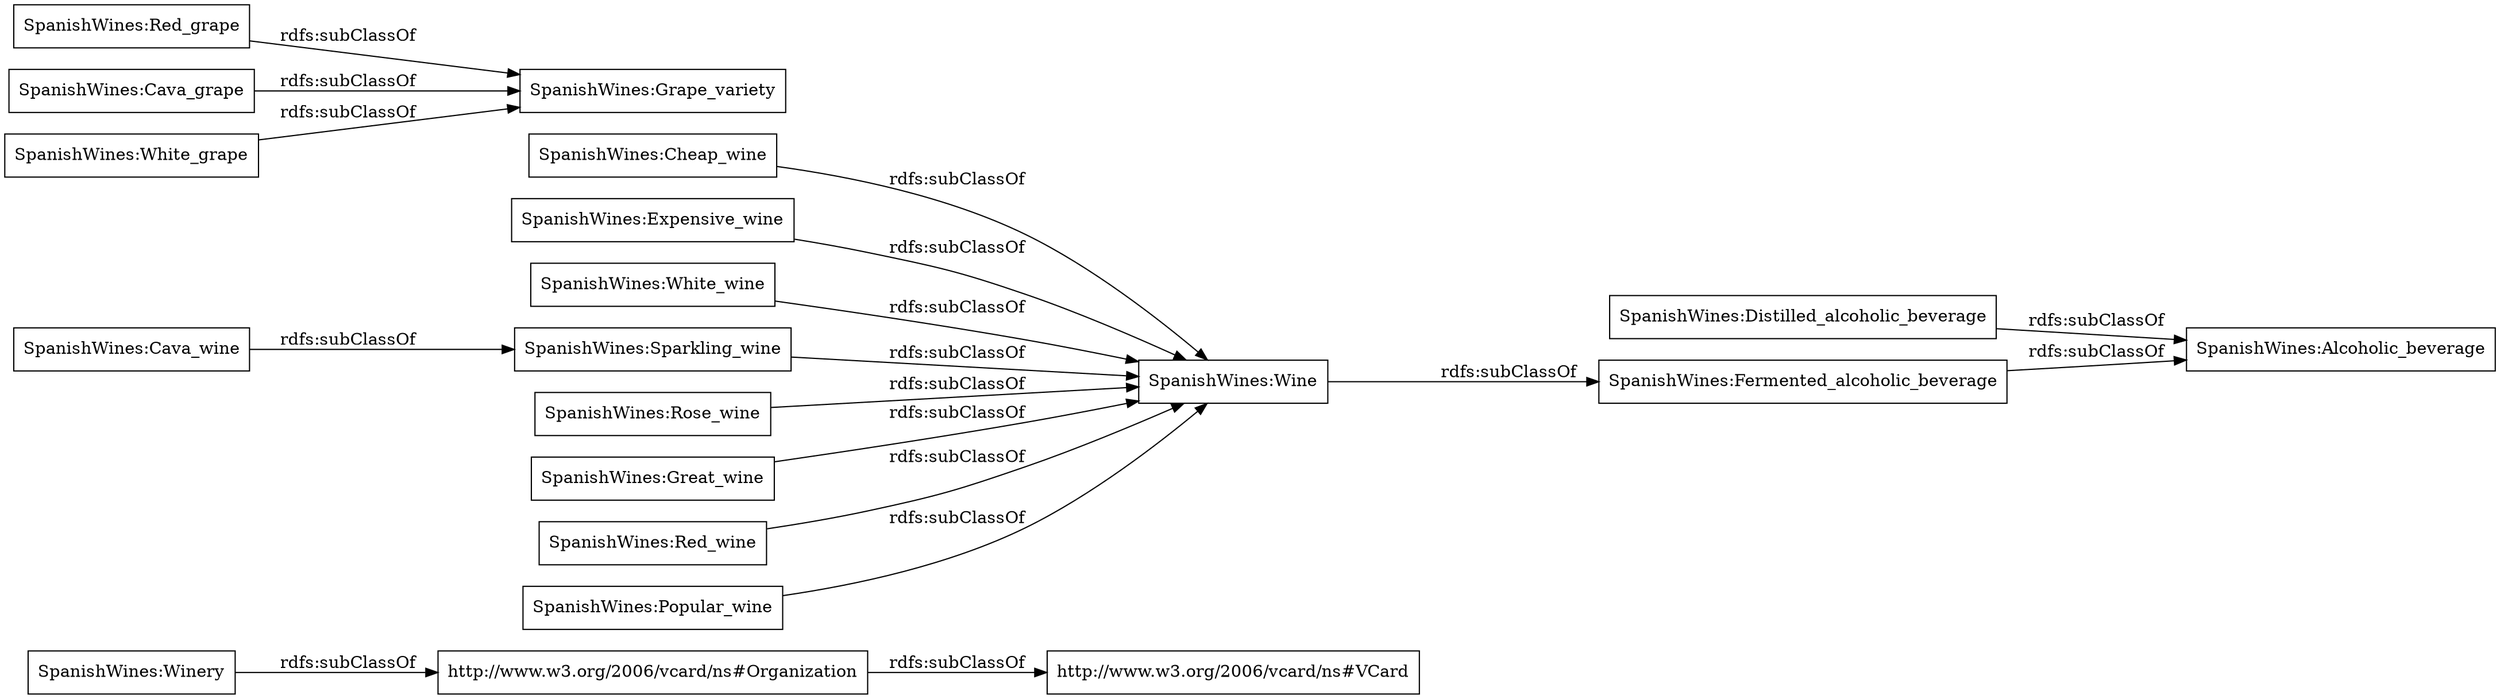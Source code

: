 digraph ar2dtool_diagram { 
rankdir=LR;
size="1000"
node [shape = rectangle, color="black"]; "http://www.w3.org/2006/vcard/ns#VCard" "SpanishWines:Winery" "SpanishWines:Distilled_alcoholic_beverage" "SpanishWines:Fermented_alcoholic_beverage" "SpanishWines:Red_grape" "SpanishWines:Cheap_wine" "SpanishWines:Expensive_wine" "SpanishWines:Cava_grape" "SpanishWines:Alcoholic_beverage" "SpanishWines:White_wine" "SpanishWines:Sparkling_wine" "SpanishWines:Rose_wine" "SpanishWines:White_grape" "SpanishWines:Grape_variety" "SpanishWines:Great_wine" "SpanishWines:Wine" "http://www.w3.org/2006/vcard/ns#Organization" "SpanishWines:Cava_wine" "SpanishWines:Red_wine" "SpanishWines:Popular_wine" ; /*classes style*/
	"SpanishWines:Popular_wine" -> "SpanishWines:Wine" [ label = "rdfs:subClassOf" ];
	"SpanishWines:Sparkling_wine" -> "SpanishWines:Wine" [ label = "rdfs:subClassOf" ];
	"SpanishWines:White_grape" -> "SpanishWines:Grape_variety" [ label = "rdfs:subClassOf" ];
	"SpanishWines:Rose_wine" -> "SpanishWines:Wine" [ label = "rdfs:subClassOf" ];
	"SpanishWines:Red_wine" -> "SpanishWines:Wine" [ label = "rdfs:subClassOf" ];
	"http://www.w3.org/2006/vcard/ns#Organization" -> "http://www.w3.org/2006/vcard/ns#VCard" [ label = "rdfs:subClassOf" ];
	"SpanishWines:Wine" -> "SpanishWines:Fermented_alcoholic_beverage" [ label = "rdfs:subClassOf" ];
	"SpanishWines:Great_wine" -> "SpanishWines:Wine" [ label = "rdfs:subClassOf" ];
	"SpanishWines:Fermented_alcoholic_beverage" -> "SpanishWines:Alcoholic_beverage" [ label = "rdfs:subClassOf" ];
	"SpanishWines:Red_grape" -> "SpanishWines:Grape_variety" [ label = "rdfs:subClassOf" ];
	"SpanishWines:Cheap_wine" -> "SpanishWines:Wine" [ label = "rdfs:subClassOf" ];
	"SpanishWines:Distilled_alcoholic_beverage" -> "SpanishWines:Alcoholic_beverage" [ label = "rdfs:subClassOf" ];
	"SpanishWines:Winery" -> "http://www.w3.org/2006/vcard/ns#Organization" [ label = "rdfs:subClassOf" ];
	"SpanishWines:Cava_wine" -> "SpanishWines:Sparkling_wine" [ label = "rdfs:subClassOf" ];
	"SpanishWines:White_wine" -> "SpanishWines:Wine" [ label = "rdfs:subClassOf" ];
	"SpanishWines:Cava_grape" -> "SpanishWines:Grape_variety" [ label = "rdfs:subClassOf" ];
	"SpanishWines:Expensive_wine" -> "SpanishWines:Wine" [ label = "rdfs:subClassOf" ];

}
